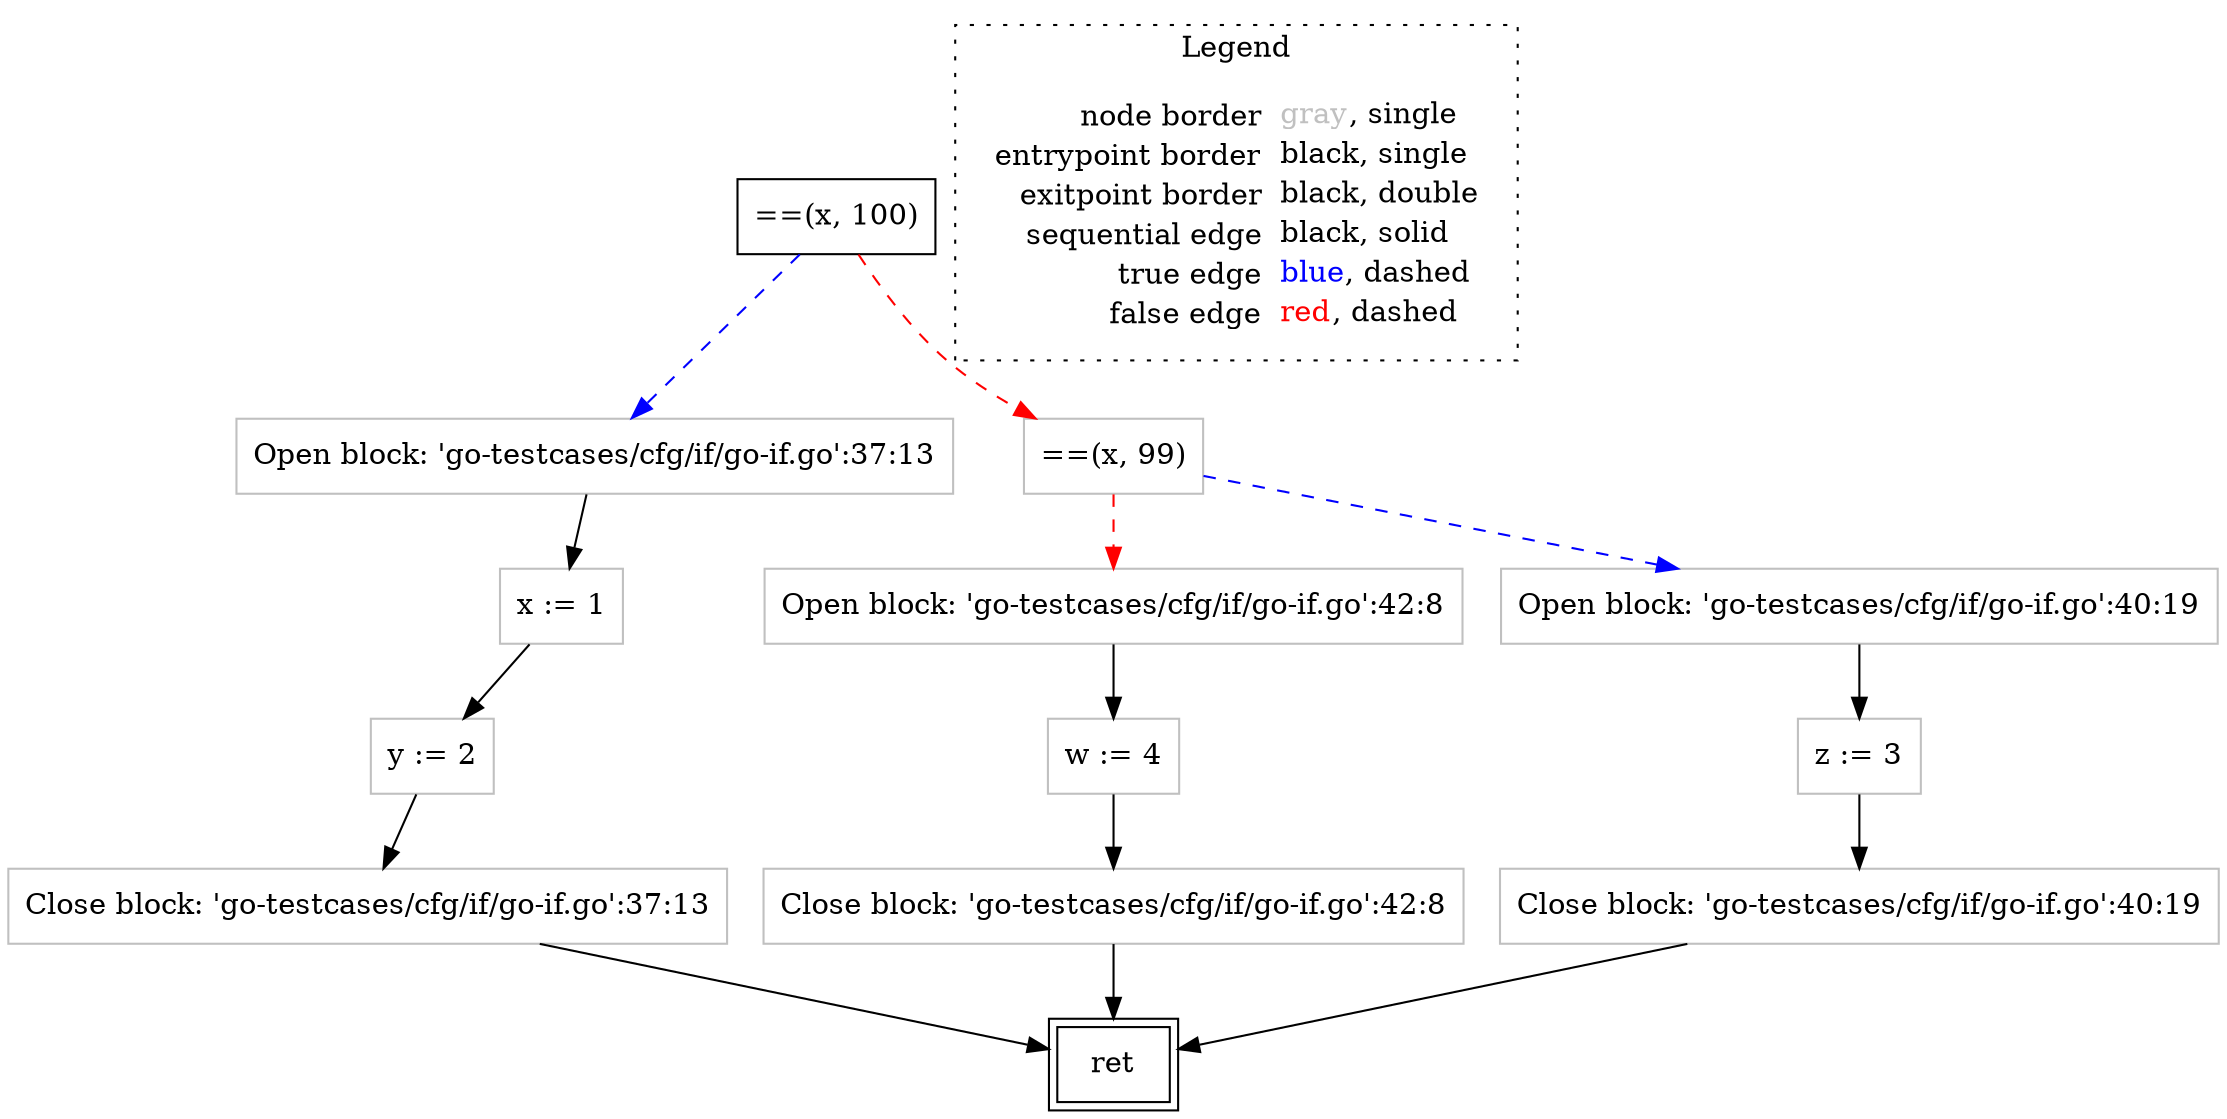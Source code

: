 digraph {
	"node0" [shape="rect",color="black",label=<==(x, 100)>];
	"node1" [shape="rect",color="gray",label=<Open block: 'go-testcases/cfg/if/go-if.go':37:13>];
	"node2" [shape="rect",color="gray",label=<Open block: 'go-testcases/cfg/if/go-if.go':42:8>];
	"node3" [shape="rect",color="gray",label=<y := 2>];
	"node4" [shape="rect",color="gray",label=<==(x, 99)>];
	"node5" [shape="rect",color="gray",label=<Close block: 'go-testcases/cfg/if/go-if.go':42:8>];
	"node6" [shape="rect",color="gray",label=<Close block: 'go-testcases/cfg/if/go-if.go':40:19>];
	"node7" [shape="rect",color="gray",label=<Close block: 'go-testcases/cfg/if/go-if.go':37:13>];
	"node8" [shape="rect",color="gray",label=<z := 3>];
	"node9" [shape="rect",color="gray",label=<Open block: 'go-testcases/cfg/if/go-if.go':40:19>];
	"node10" [shape="rect",color="gray",label=<x := 1>];
	"node11" [shape="rect",color="gray",label=<w := 4>];
	"node12" [shape="rect",color="black",peripheries="2",label=<ret>];
	"node1" -> "node10" [color="black"];
	"node2" -> "node11" [color="black"];
	"node3" -> "node7" [color="black"];
	"node4" -> "node9" [color="blue",style="dashed"];
	"node4" -> "node2" [color="red",style="dashed"];
	"node5" -> "node12" [color="black"];
	"node0" -> "node4" [color="red",style="dashed"];
	"node0" -> "node1" [color="blue",style="dashed"];
	"node6" -> "node12" [color="black"];
	"node7" -> "node12" [color="black"];
	"node8" -> "node6" [color="black"];
	"node9" -> "node8" [color="black"];
	"node10" -> "node3" [color="black"];
	"node11" -> "node5" [color="black"];
subgraph cluster_legend {
	label="Legend";
	style=dotted;
	node [shape=plaintext];
	"legend" [label=<<table border="0" cellpadding="2" cellspacing="0" cellborder="0"><tr><td align="right">node border&nbsp;</td><td align="left"><font color="gray">gray</font>, single</td></tr><tr><td align="right">entrypoint border&nbsp;</td><td align="left"><font color="black">black</font>, single</td></tr><tr><td align="right">exitpoint border&nbsp;</td><td align="left"><font color="black">black</font>, double</td></tr><tr><td align="right">sequential edge&nbsp;</td><td align="left"><font color="black">black</font>, solid</td></tr><tr><td align="right">true edge&nbsp;</td><td align="left"><font color="blue">blue</font>, dashed</td></tr><tr><td align="right">false edge&nbsp;</td><td align="left"><font color="red">red</font>, dashed</td></tr></table>>];
}

}
